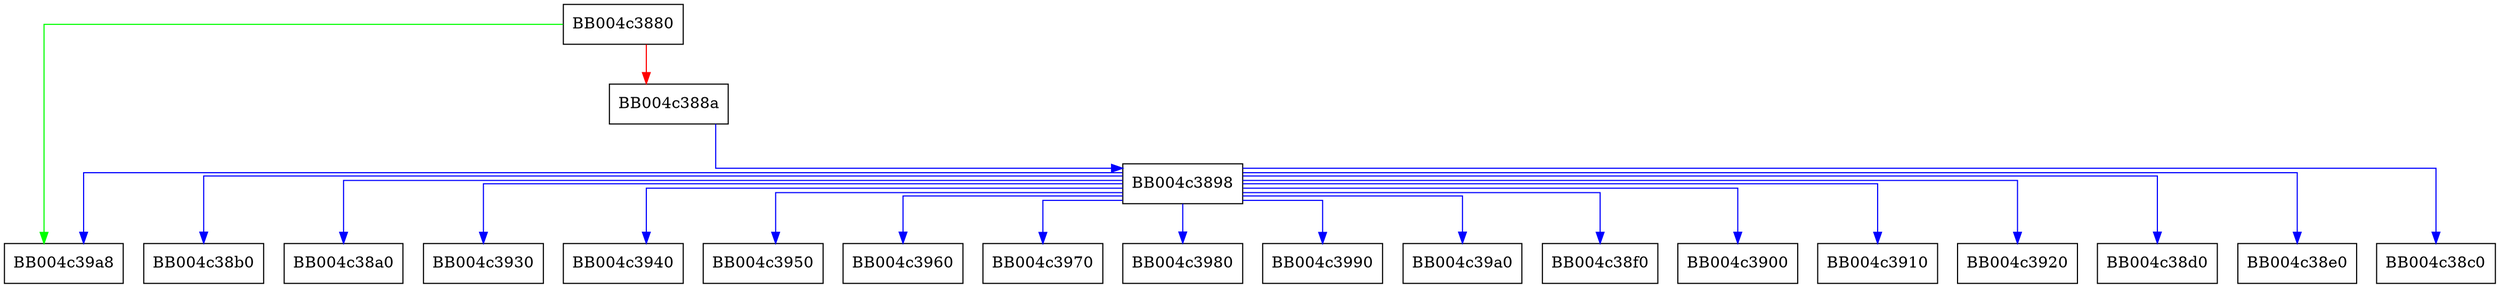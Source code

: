 digraph ossl_quic_err_to_string {
  node [shape="box"];
  graph [splines=ortho];
  BB004c3880 -> BB004c39a8 [color="green"];
  BB004c3880 -> BB004c388a [color="red"];
  BB004c388a -> BB004c3898 [color="blue"];
  BB004c3898 -> BB004c38b0 [color="blue"];
  BB004c3898 -> BB004c38a0 [color="blue"];
  BB004c3898 -> BB004c3930 [color="blue"];
  BB004c3898 -> BB004c3940 [color="blue"];
  BB004c3898 -> BB004c3950 [color="blue"];
  BB004c3898 -> BB004c3960 [color="blue"];
  BB004c3898 -> BB004c3970 [color="blue"];
  BB004c3898 -> BB004c3980 [color="blue"];
  BB004c3898 -> BB004c3990 [color="blue"];
  BB004c3898 -> BB004c39a0 [color="blue"];
  BB004c3898 -> BB004c38f0 [color="blue"];
  BB004c3898 -> BB004c3900 [color="blue"];
  BB004c3898 -> BB004c3910 [color="blue"];
  BB004c3898 -> BB004c3920 [color="blue"];
  BB004c3898 -> BB004c38d0 [color="blue"];
  BB004c3898 -> BB004c38e0 [color="blue"];
  BB004c3898 -> BB004c38c0 [color="blue"];
  BB004c3898 -> BB004c39a8 [color="blue"];
}